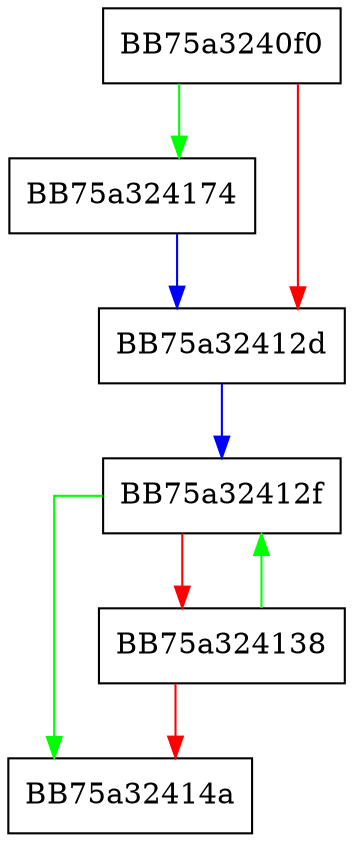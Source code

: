 digraph parse_all {
  node [shape="box"];
  graph [splines=ortho];
  BB75a3240f0 -> BB75a324174 [color="green"];
  BB75a3240f0 -> BB75a32412d [color="red"];
  BB75a32412d -> BB75a32412f [color="blue"];
  BB75a32412f -> BB75a32414a [color="green"];
  BB75a32412f -> BB75a324138 [color="red"];
  BB75a324138 -> BB75a32412f [color="green"];
  BB75a324138 -> BB75a32414a [color="red"];
  BB75a324174 -> BB75a32412d [color="blue"];
}